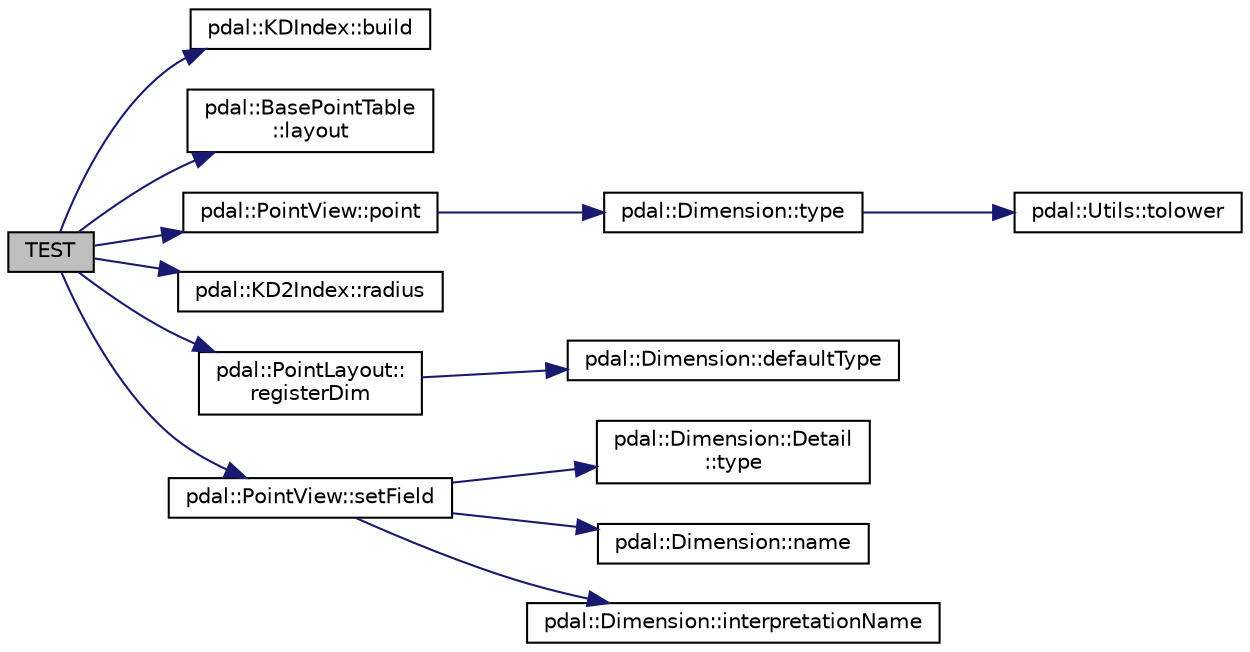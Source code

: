 digraph "TEST"
{
  edge [fontname="Helvetica",fontsize="10",labelfontname="Helvetica",labelfontsize="10"];
  node [fontname="Helvetica",fontsize="10",shape=record];
  rankdir="LR";
  Node1 [label="TEST",height=0.2,width=0.4,color="black", fillcolor="grey75", style="filled", fontcolor="black"];
  Node1 -> Node2 [color="midnightblue",fontsize="10",style="solid",fontname="Helvetica"];
  Node2 [label="pdal::KDIndex::build",height=0.2,width=0.4,color="black", fillcolor="white", style="filled",URL="$classpdal_1_1KDIndex.html#ad179eda54c39330a0e06ec2bebee9c26"];
  Node1 -> Node3 [color="midnightblue",fontsize="10",style="solid",fontname="Helvetica"];
  Node3 [label="pdal::BasePointTable\l::layout",height=0.2,width=0.4,color="black", fillcolor="white", style="filled",URL="$classpdal_1_1BasePointTable.html#a7e3a12a1f29e6cd10d8669ed3d07eb94"];
  Node1 -> Node4 [color="midnightblue",fontsize="10",style="solid",fontname="Helvetica"];
  Node4 [label="pdal::PointView::point",height=0.2,width=0.4,color="black", fillcolor="white", style="filled",URL="$classpdal_1_1PointView.html#a8a70be04f4a4cc38c6f21a03364b3e52"];
  Node4 -> Node5 [color="midnightblue",fontsize="10",style="solid",fontname="Helvetica"];
  Node5 [label="pdal::Dimension::type",height=0.2,width=0.4,color="black", fillcolor="white", style="filled",URL="$namespacepdal_1_1Dimension.html#a880d689fed54aa3ded6f88c9e058c5d2"];
  Node5 -> Node6 [color="midnightblue",fontsize="10",style="solid",fontname="Helvetica"];
  Node6 [label="pdal::Utils::tolower",height=0.2,width=0.4,color="black", fillcolor="white", style="filled",URL="$namespacepdal_1_1Utils.html#a5268937cf695835e55392f752dc02cb2"];
  Node1 -> Node7 [color="midnightblue",fontsize="10",style="solid",fontname="Helvetica"];
  Node7 [label="pdal::KD2Index::radius",height=0.2,width=0.4,color="black", fillcolor="white", style="filled",URL="$classpdal_1_1KD2Index.html#a2edc070bb35fc19188076794b7d742e0"];
  Node1 -> Node8 [color="midnightblue",fontsize="10",style="solid",fontname="Helvetica"];
  Node8 [label="pdal::PointLayout::\lregisterDim",height=0.2,width=0.4,color="black", fillcolor="white", style="filled",URL="$classpdal_1_1PointLayout.html#ac18a9b8b3dd23c601df823e84d90f61e"];
  Node8 -> Node9 [color="midnightblue",fontsize="10",style="solid",fontname="Helvetica"];
  Node9 [label="pdal::Dimension::defaultType",height=0.2,width=0.4,color="black", fillcolor="white", style="filled",URL="$namespacepdal_1_1Dimension.html#a9562a0d1c8e24bf903f1ccdd37b62d2f"];
  Node1 -> Node10 [color="midnightblue",fontsize="10",style="solid",fontname="Helvetica"];
  Node10 [label="pdal::PointView::setField",height=0.2,width=0.4,color="black", fillcolor="white", style="filled",URL="$classpdal_1_1PointView.html#a7931019cfba92e9c3a93592a2fbf4a0f"];
  Node10 -> Node11 [color="midnightblue",fontsize="10",style="solid",fontname="Helvetica"];
  Node11 [label="pdal::Dimension::Detail\l::type",height=0.2,width=0.4,color="black", fillcolor="white", style="filled",URL="$classpdal_1_1Dimension_1_1Detail.html#adf5961976b7fce3d90a0dddd50519a7c"];
  Node10 -> Node12 [color="midnightblue",fontsize="10",style="solid",fontname="Helvetica"];
  Node12 [label="pdal::Dimension::name",height=0.2,width=0.4,color="black", fillcolor="white", style="filled",URL="$namespacepdal_1_1Dimension.html#af3176b0b7e6b4be000317846cf7c2718"];
  Node10 -> Node13 [color="midnightblue",fontsize="10",style="solid",fontname="Helvetica"];
  Node13 [label="pdal::Dimension::interpretationName",height=0.2,width=0.4,color="black", fillcolor="white", style="filled",URL="$namespacepdal_1_1Dimension.html#acc41232ae1e707d6c928ffb9a56592d3"];
}
